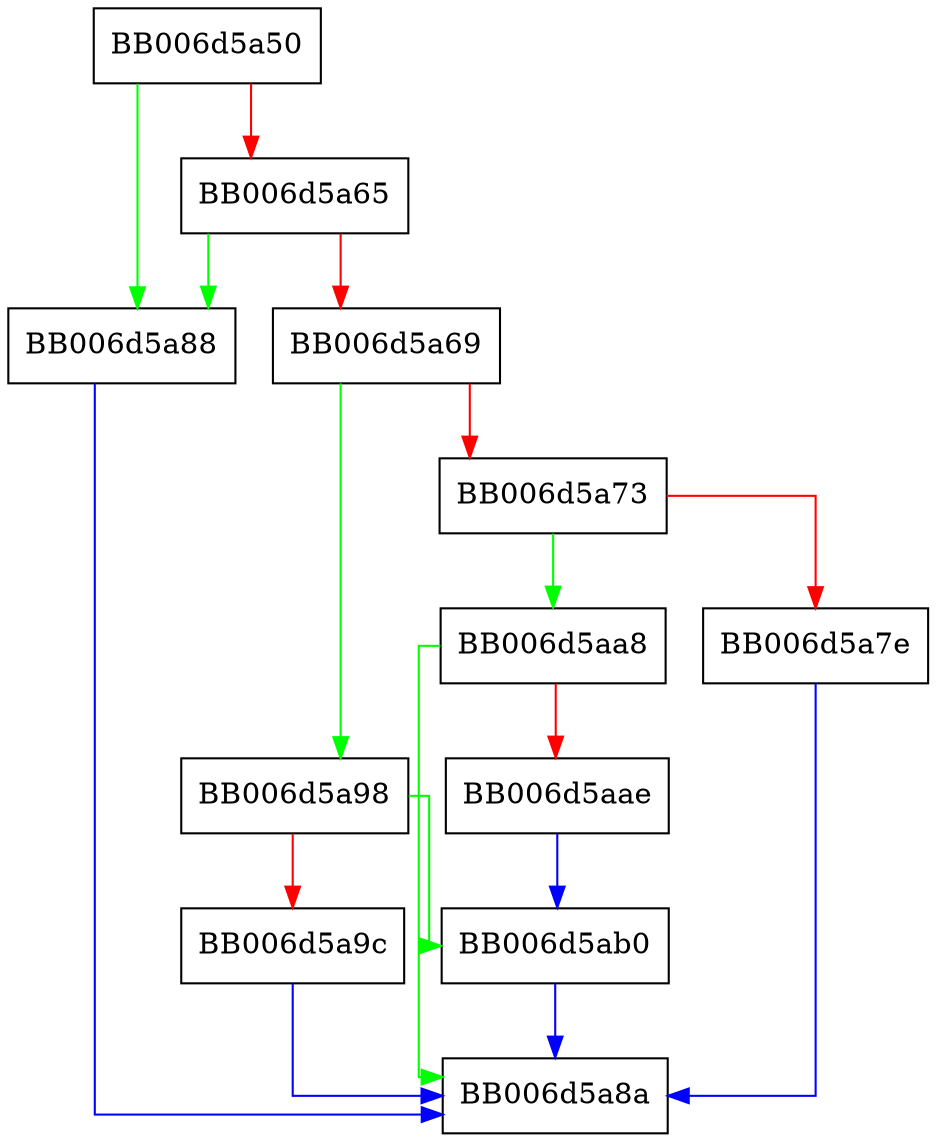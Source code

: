 digraph ecx_has {
  node [shape="box"];
  graph [splines=ortho];
  BB006d5a50 -> BB006d5a88 [color="green"];
  BB006d5a50 -> BB006d5a65 [color="red"];
  BB006d5a65 -> BB006d5a88 [color="green"];
  BB006d5a65 -> BB006d5a69 [color="red"];
  BB006d5a69 -> BB006d5a98 [color="green"];
  BB006d5a69 -> BB006d5a73 [color="red"];
  BB006d5a73 -> BB006d5aa8 [color="green"];
  BB006d5a73 -> BB006d5a7e [color="red"];
  BB006d5a7e -> BB006d5a8a [color="blue"];
  BB006d5a88 -> BB006d5a8a [color="blue"];
  BB006d5a98 -> BB006d5ab0 [color="green"];
  BB006d5a98 -> BB006d5a9c [color="red"];
  BB006d5a9c -> BB006d5a8a [color="blue"];
  BB006d5aa8 -> BB006d5a8a [color="green"];
  BB006d5aa8 -> BB006d5aae [color="red"];
  BB006d5aae -> BB006d5ab0 [color="blue"];
  BB006d5ab0 -> BB006d5a8a [color="blue"];
}